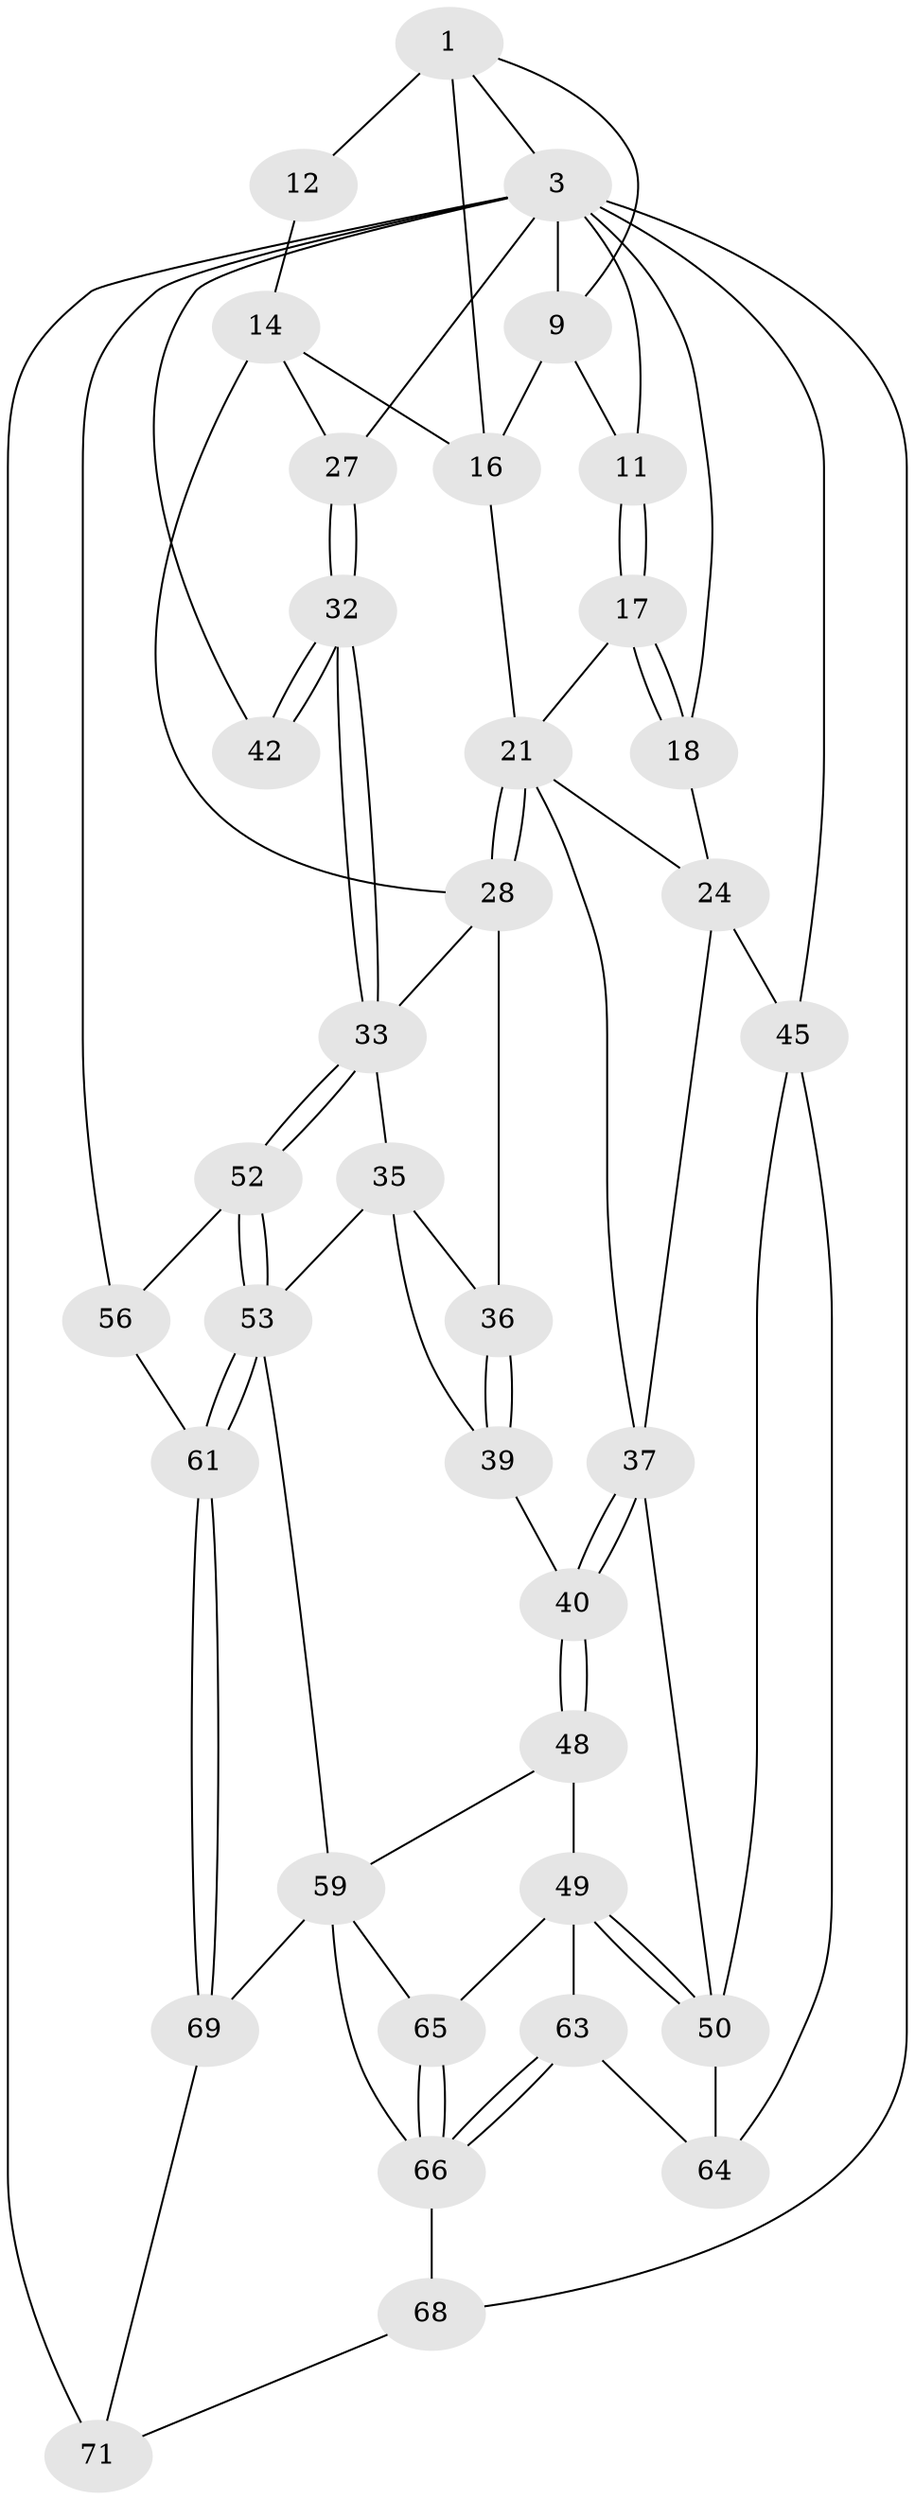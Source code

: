 // original degree distribution, {3: 0.04054054054054054, 5: 0.44594594594594594, 4: 0.25675675675675674, 6: 0.25675675675675674}
// Generated by graph-tools (version 1.1) at 2025/17/03/09/25 04:17:12]
// undirected, 37 vertices, 83 edges
graph export_dot {
graph [start="1"]
  node [color=gray90,style=filled];
  1 [pos="+0.5940564571013653+0",super="+2+7"];
  3 [pos="+1+0",super="+4+26+43"];
  9 [pos="+0.37035662307850997+0",super="+10"];
  11 [pos="+0.1433647957104902+0.03766386576160851"];
  12 [pos="+0.9496728276611283+0",super="+13"];
  14 [pos="+0.6600860263566195+0.24768409272739836",super="+19+15"];
  16 [pos="+0.5055835958931272+0.20062579973881187",super="+20"];
  17 [pos="+0.12834215900844562+0.16289529852253606"];
  18 [pos="+0+0.17516015181180702"];
  21 [pos="+0.2724447936819201+0.2196286548620976",super="+22"];
  24 [pos="+0+0.3998573042696391",super="+25"];
  27 [pos="+0.7295970582599561+0.2924498317974414"];
  28 [pos="+0.2839179547854902+0.3148709238357289",super="+31+29"];
  32 [pos="+0.7703939710115256+0.3792504572409984"];
  33 [pos="+0.5641825129822451+0.5395048873504629",super="+34"];
  35 [pos="+0.3781482526611374+0.49369699448780435",super="+55"];
  36 [pos="+0.3100683324425877+0.5292838995605081"];
  37 [pos="+0.14499052112444924+0.3778402085276884",super="+38"];
  39 [pos="+0.28906622567332857+0.542086279687289"];
  40 [pos="+0.2508771674301025+0.5607883861025709"];
  42 [pos="+0.933779048614615+0.4614081712644634"];
  45 [pos="+0+0.7110790512968728",super="+46"];
  48 [pos="+0.19270446188775028+0.6257997031375321"];
  49 [pos="+0.1643269704434043+0.6314734935540034",super="+62"];
  50 [pos="+0.15577583477098914+0.6298492516285933",super="+51"];
  52 [pos="+0.5913838783138111+0.6265706495724952"];
  53 [pos="+0.591114051622176+0.6748347994141602",super="+54"];
  56 [pos="+0.8285998353371892+0.5747253335227972",super="+58"];
  59 [pos="+0.39917253226791216+0.806540632753183",super="+60+70"];
  61 [pos="+0.692488145084245+0.7818363892971331"];
  63 [pos="+0.06718920079768409+0.8135726216750566"];
  64 [pos="+0.02762601055131348+0.8027566584167901"];
  65 [pos="+0.17470090071667319+0.8644660517195651"];
  66 [pos="+0.1575154949315816+0.916078787614123",super="+67"];
  68 [pos="+0.08199839306701404+1"];
  69 [pos="+0.6213503672599759+1"];
  71 [pos="+0.8751436046678067+0.7977711993694696",super="+72"];
  1 -- 3;
  1 -- 12 [weight=2];
  1 -- 16;
  1 -- 9;
  3 -- 18;
  3 -- 9;
  3 -- 11;
  3 -- 27;
  3 -- 42;
  3 -- 68;
  3 -- 71 [weight=2];
  3 -- 56;
  3 -- 45;
  9 -- 11;
  9 -- 16;
  11 -- 17;
  11 -- 17;
  12 -- 14 [weight=2];
  14 -- 27;
  14 -- 16;
  14 -- 28;
  16 -- 21;
  17 -- 18;
  17 -- 18;
  17 -- 21;
  18 -- 24;
  21 -- 28 [weight=2];
  21 -- 28;
  21 -- 37;
  21 -- 24;
  24 -- 37;
  24 -- 45;
  27 -- 32;
  27 -- 32;
  28 -- 33;
  28 -- 36;
  32 -- 33;
  32 -- 33;
  32 -- 42;
  32 -- 42;
  33 -- 52;
  33 -- 52;
  33 -- 35;
  35 -- 36;
  35 -- 53;
  35 -- 39;
  36 -- 39;
  36 -- 39;
  37 -- 40;
  37 -- 40;
  37 -- 50;
  39 -- 40;
  40 -- 48;
  40 -- 48;
  45 -- 50;
  45 -- 64;
  48 -- 49;
  48 -- 59;
  49 -- 50;
  49 -- 50;
  49 -- 65;
  49 -- 63;
  50 -- 64;
  52 -- 53;
  52 -- 53;
  52 -- 56;
  53 -- 61;
  53 -- 61;
  53 -- 59;
  56 -- 61;
  59 -- 65;
  59 -- 66;
  59 -- 69;
  61 -- 69;
  61 -- 69;
  63 -- 64;
  63 -- 66;
  63 -- 66;
  65 -- 66;
  65 -- 66;
  66 -- 68;
  68 -- 71;
  69 -- 71;
}
